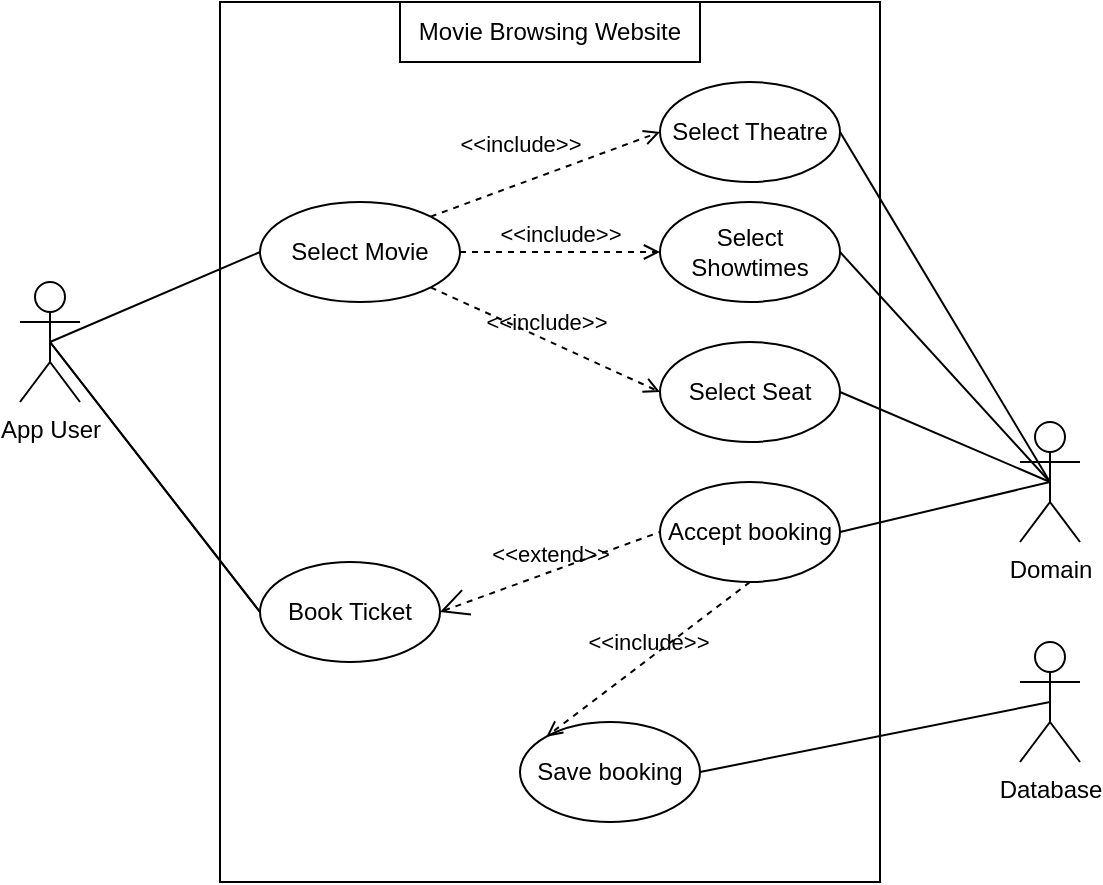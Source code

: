 <mxfile>
    <diagram id="vfTTl4at69eswHwT52UM" name="Page-1">
        <mxGraphModel dx="1013" dy="664" grid="1" gridSize="10" guides="1" tooltips="1" connect="1" arrows="1" fold="1" page="1" pageScale="1" pageWidth="3200" pageHeight="2500" background="#FFFFFF" math="0" shadow="0">
            <root>
                <mxCell id="0"/>
                <mxCell id="1" parent="0"/>
                <mxCell id="175" value="" style="rounded=0;whiteSpace=wrap;html=1;strokeColor=#000000;fontColor=#000000;fillColor=none;" vertex="1" parent="1">
                    <mxGeometry x="280" y="50" width="330" height="440" as="geometry"/>
                </mxCell>
                <mxCell id="176" style="edgeStyle=none;html=1;exitX=0.5;exitY=0.5;exitDx=0;exitDy=0;exitPerimeter=0;entryX=0;entryY=0.5;entryDx=0;entryDy=0;strokeColor=#000000;fontColor=#000000;startArrow=none;startFill=0;endArrow=none;endFill=0;" edge="1" parent="1" source="178" target="182">
                    <mxGeometry relative="1" as="geometry"/>
                </mxCell>
                <mxCell id="209" style="edgeStyle=none;html=1;exitX=0.5;exitY=0.5;exitDx=0;exitDy=0;exitPerimeter=0;entryX=0;entryY=0.5;entryDx=0;entryDy=0;endArrow=none;endFill=0;strokeColor=#000000;" edge="1" parent="1" source="178" target="206">
                    <mxGeometry relative="1" as="geometry"/>
                </mxCell>
                <mxCell id="210" style="edgeStyle=none;html=1;exitX=0.5;exitY=0.5;exitDx=0;exitDy=0;exitPerimeter=0;entryX=0;entryY=0.5;entryDx=0;entryDy=0;strokeColor=#000000;fontColor=#000000;endArrow=none;endFill=0;" edge="1" parent="1" source="178" target="206">
                    <mxGeometry relative="1" as="geometry"/>
                </mxCell>
                <mxCell id="178" value="&lt;font color=&quot;#000000&quot;&gt;App User&lt;/font&gt;" style="shape=umlActor;html=1;verticalLabelPosition=bottom;verticalAlign=top;align=center;strokeColor=#000000;" vertex="1" parent="1">
                    <mxGeometry x="180" y="190" width="30" height="60" as="geometry"/>
                </mxCell>
                <mxCell id="181" value="Movie Browsing Website" style="text;html=1;strokeColor=#000000;fillColor=none;align=center;verticalAlign=middle;whiteSpace=wrap;rounded=0;fontColor=#000000;" vertex="1" parent="1">
                    <mxGeometry x="370" y="50" width="150" height="30" as="geometry"/>
                </mxCell>
                <mxCell id="182" value="Select Movie" style="ellipse;whiteSpace=wrap;html=1;strokeColor=#000000;fontColor=#000000;fillColor=none;" vertex="1" parent="1">
                    <mxGeometry x="300" y="150" width="100" height="50" as="geometry"/>
                </mxCell>
                <mxCell id="194" style="edgeStyle=none;html=1;exitX=0.5;exitY=0.5;exitDx=0;exitDy=0;exitPerimeter=0;entryX=1;entryY=0.5;entryDx=0;entryDy=0;strokeColor=#000000;fontColor=#000000;startArrow=none;startFill=0;endArrow=none;endFill=0;" edge="1" parent="1" source="195" target="200">
                    <mxGeometry relative="1" as="geometry">
                        <mxPoint x="575" y="370" as="targetPoint"/>
                    </mxGeometry>
                </mxCell>
                <mxCell id="195" value="&lt;font color=&quot;#000000&quot;&gt;Domain&lt;/font&gt;" style="shape=umlActor;html=1;verticalLabelPosition=bottom;verticalAlign=top;align=center;strokeColor=#000000;" vertex="1" parent="1">
                    <mxGeometry x="680" y="260" width="30" height="60" as="geometry"/>
                </mxCell>
                <mxCell id="204" style="edgeStyle=none;html=1;exitX=1;exitY=0.5;exitDx=0;exitDy=0;entryX=0.5;entryY=0.5;entryDx=0;entryDy=0;entryPerimeter=0;endArrow=none;endFill=0;strokeColor=#000000;" edge="1" parent="1" source="198" target="195">
                    <mxGeometry relative="1" as="geometry"/>
                </mxCell>
                <mxCell id="198" value="Select Showtimes" style="ellipse;whiteSpace=wrap;html=1;strokeColor=#000000;fontColor=#000000;fillColor=none;" vertex="1" parent="1">
                    <mxGeometry x="500" y="150" width="90" height="50" as="geometry"/>
                </mxCell>
                <mxCell id="205" style="edgeStyle=none;html=1;exitX=1;exitY=0.5;exitDx=0;exitDy=0;entryX=0.5;entryY=0.5;entryDx=0;entryDy=0;entryPerimeter=0;endArrow=none;endFill=0;strokeColor=#000000;" edge="1" parent="1" source="199" target="195">
                    <mxGeometry relative="1" as="geometry"/>
                </mxCell>
                <mxCell id="199" value="Select Theatre" style="ellipse;whiteSpace=wrap;html=1;strokeColor=#000000;fontColor=#000000;fillColor=none;" vertex="1" parent="1">
                    <mxGeometry x="500" y="90" width="90" height="50" as="geometry"/>
                </mxCell>
                <mxCell id="200" value="Select Seat" style="ellipse;whiteSpace=wrap;html=1;strokeColor=#000000;fontColor=#000000;fillColor=none;" vertex="1" parent="1">
                    <mxGeometry x="500" y="220" width="90" height="50" as="geometry"/>
                </mxCell>
                <mxCell id="201" value="&lt;font color=&quot;#000000&quot;&gt;&amp;lt;&amp;lt;include&amp;gt;&amp;gt;&lt;/font&gt;" style="edgeStyle=none;html=1;endArrow=open;verticalAlign=bottom;dashed=1;labelBackgroundColor=none;strokeColor=#000000;entryX=0;entryY=0.5;entryDx=0;entryDy=0;exitX=1;exitY=0;exitDx=0;exitDy=0;" edge="1" parent="1" source="182" target="199">
                    <mxGeometry x="-0.16" y="10" width="160" relative="1" as="geometry">
                        <mxPoint x="380" y="250" as="sourcePoint"/>
                        <mxPoint x="540" y="250" as="targetPoint"/>
                        <mxPoint as="offset"/>
                    </mxGeometry>
                </mxCell>
                <mxCell id="202" value="&amp;lt;&amp;lt;include&amp;gt;&amp;gt;" style="edgeStyle=none;html=1;endArrow=open;verticalAlign=bottom;dashed=1;labelBackgroundColor=none;strokeColor=#000000;fontColor=#000000;exitX=1;exitY=0.5;exitDx=0;exitDy=0;entryX=0;entryY=0.5;entryDx=0;entryDy=0;" edge="1" parent="1" source="182" target="198">
                    <mxGeometry width="160" relative="1" as="geometry">
                        <mxPoint x="330" y="280" as="sourcePoint"/>
                        <mxPoint x="490" y="280" as="targetPoint"/>
                    </mxGeometry>
                </mxCell>
                <mxCell id="203" value="&amp;lt;&amp;lt;include&amp;gt;&amp;gt;" style="edgeStyle=none;html=1;endArrow=open;verticalAlign=bottom;dashed=1;labelBackgroundColor=none;strokeColor=#000000;fontColor=#000000;exitX=1;exitY=1;exitDx=0;exitDy=0;entryX=0;entryY=0.5;entryDx=0;entryDy=0;" edge="1" parent="1" source="182" target="200">
                    <mxGeometry width="160" relative="1" as="geometry">
                        <mxPoint x="420" y="300" as="sourcePoint"/>
                        <mxPoint x="580" y="300" as="targetPoint"/>
                    </mxGeometry>
                </mxCell>
                <mxCell id="206" value="Book Ticket" style="ellipse;whiteSpace=wrap;html=1;strokeColor=#000000;fontColor=#000000;fillColor=none;" vertex="1" parent="1">
                    <mxGeometry x="300" y="330" width="90" height="50" as="geometry"/>
                </mxCell>
                <mxCell id="211" style="edgeStyle=none;html=1;exitX=1;exitY=0.5;exitDx=0;exitDy=0;entryX=0.5;entryY=0.5;entryDx=0;entryDy=0;entryPerimeter=0;endArrow=none;endFill=0;strokeColor=#000000;" edge="1" parent="1" source="207" target="195">
                    <mxGeometry relative="1" as="geometry"/>
                </mxCell>
                <mxCell id="207" value="Accept booking" style="ellipse;whiteSpace=wrap;html=1;strokeColor=#000000;fontColor=#000000;fillColor=none;" vertex="1" parent="1">
                    <mxGeometry x="500" y="290" width="90" height="50" as="geometry"/>
                </mxCell>
                <mxCell id="213" style="edgeStyle=none;html=1;exitX=1;exitY=0.5;exitDx=0;exitDy=0;entryX=0.5;entryY=0.5;entryDx=0;entryDy=0;entryPerimeter=0;endArrow=none;endFill=0;strokeColor=#000000;" edge="1" parent="1" source="208" target="212">
                    <mxGeometry relative="1" as="geometry"/>
                </mxCell>
                <mxCell id="208" value="Save booking" style="ellipse;whiteSpace=wrap;html=1;strokeColor=#000000;fontColor=#000000;fillColor=none;" vertex="1" parent="1">
                    <mxGeometry x="430" y="410" width="90" height="50" as="geometry"/>
                </mxCell>
                <mxCell id="212" value="&lt;font color=&quot;#000000&quot;&gt;Database&lt;/font&gt;" style="shape=umlActor;html=1;verticalLabelPosition=bottom;verticalAlign=top;align=center;strokeColor=#000000;" vertex="1" parent="1">
                    <mxGeometry x="680" y="370" width="30" height="60" as="geometry"/>
                </mxCell>
                <mxCell id="214" value="&amp;lt;&amp;lt;include&amp;gt;&amp;gt;" style="edgeStyle=none;html=1;endArrow=open;verticalAlign=bottom;dashed=1;labelBackgroundColor=none;strokeColor=#000000;fontColor=#000000;exitX=0.5;exitY=1;exitDx=0;exitDy=0;entryX=0;entryY=0;entryDx=0;entryDy=0;" edge="1" parent="1" source="207" target="208">
                    <mxGeometry width="160" relative="1" as="geometry">
                        <mxPoint x="395.355" y="202.678" as="sourcePoint"/>
                        <mxPoint x="510" y="255" as="targetPoint"/>
                    </mxGeometry>
                </mxCell>
                <mxCell id="215" value="&amp;lt;&amp;lt;extend&amp;gt;&amp;gt;" style="edgeStyle=none;html=1;startArrow=open;endArrow=none;startSize=12;verticalAlign=bottom;dashed=1;labelBackgroundColor=none;strokeColor=#000000;fontColor=#000000;exitX=1;exitY=0.5;exitDx=0;exitDy=0;entryX=0;entryY=0.5;entryDx=0;entryDy=0;" edge="1" parent="1" source="206" target="207">
                    <mxGeometry width="160" relative="1" as="geometry">
                        <mxPoint x="430" y="420" as="sourcePoint"/>
                        <mxPoint x="590" y="420" as="targetPoint"/>
                    </mxGeometry>
                </mxCell>
            </root>
        </mxGraphModel>
    </diagram>
</mxfile>
